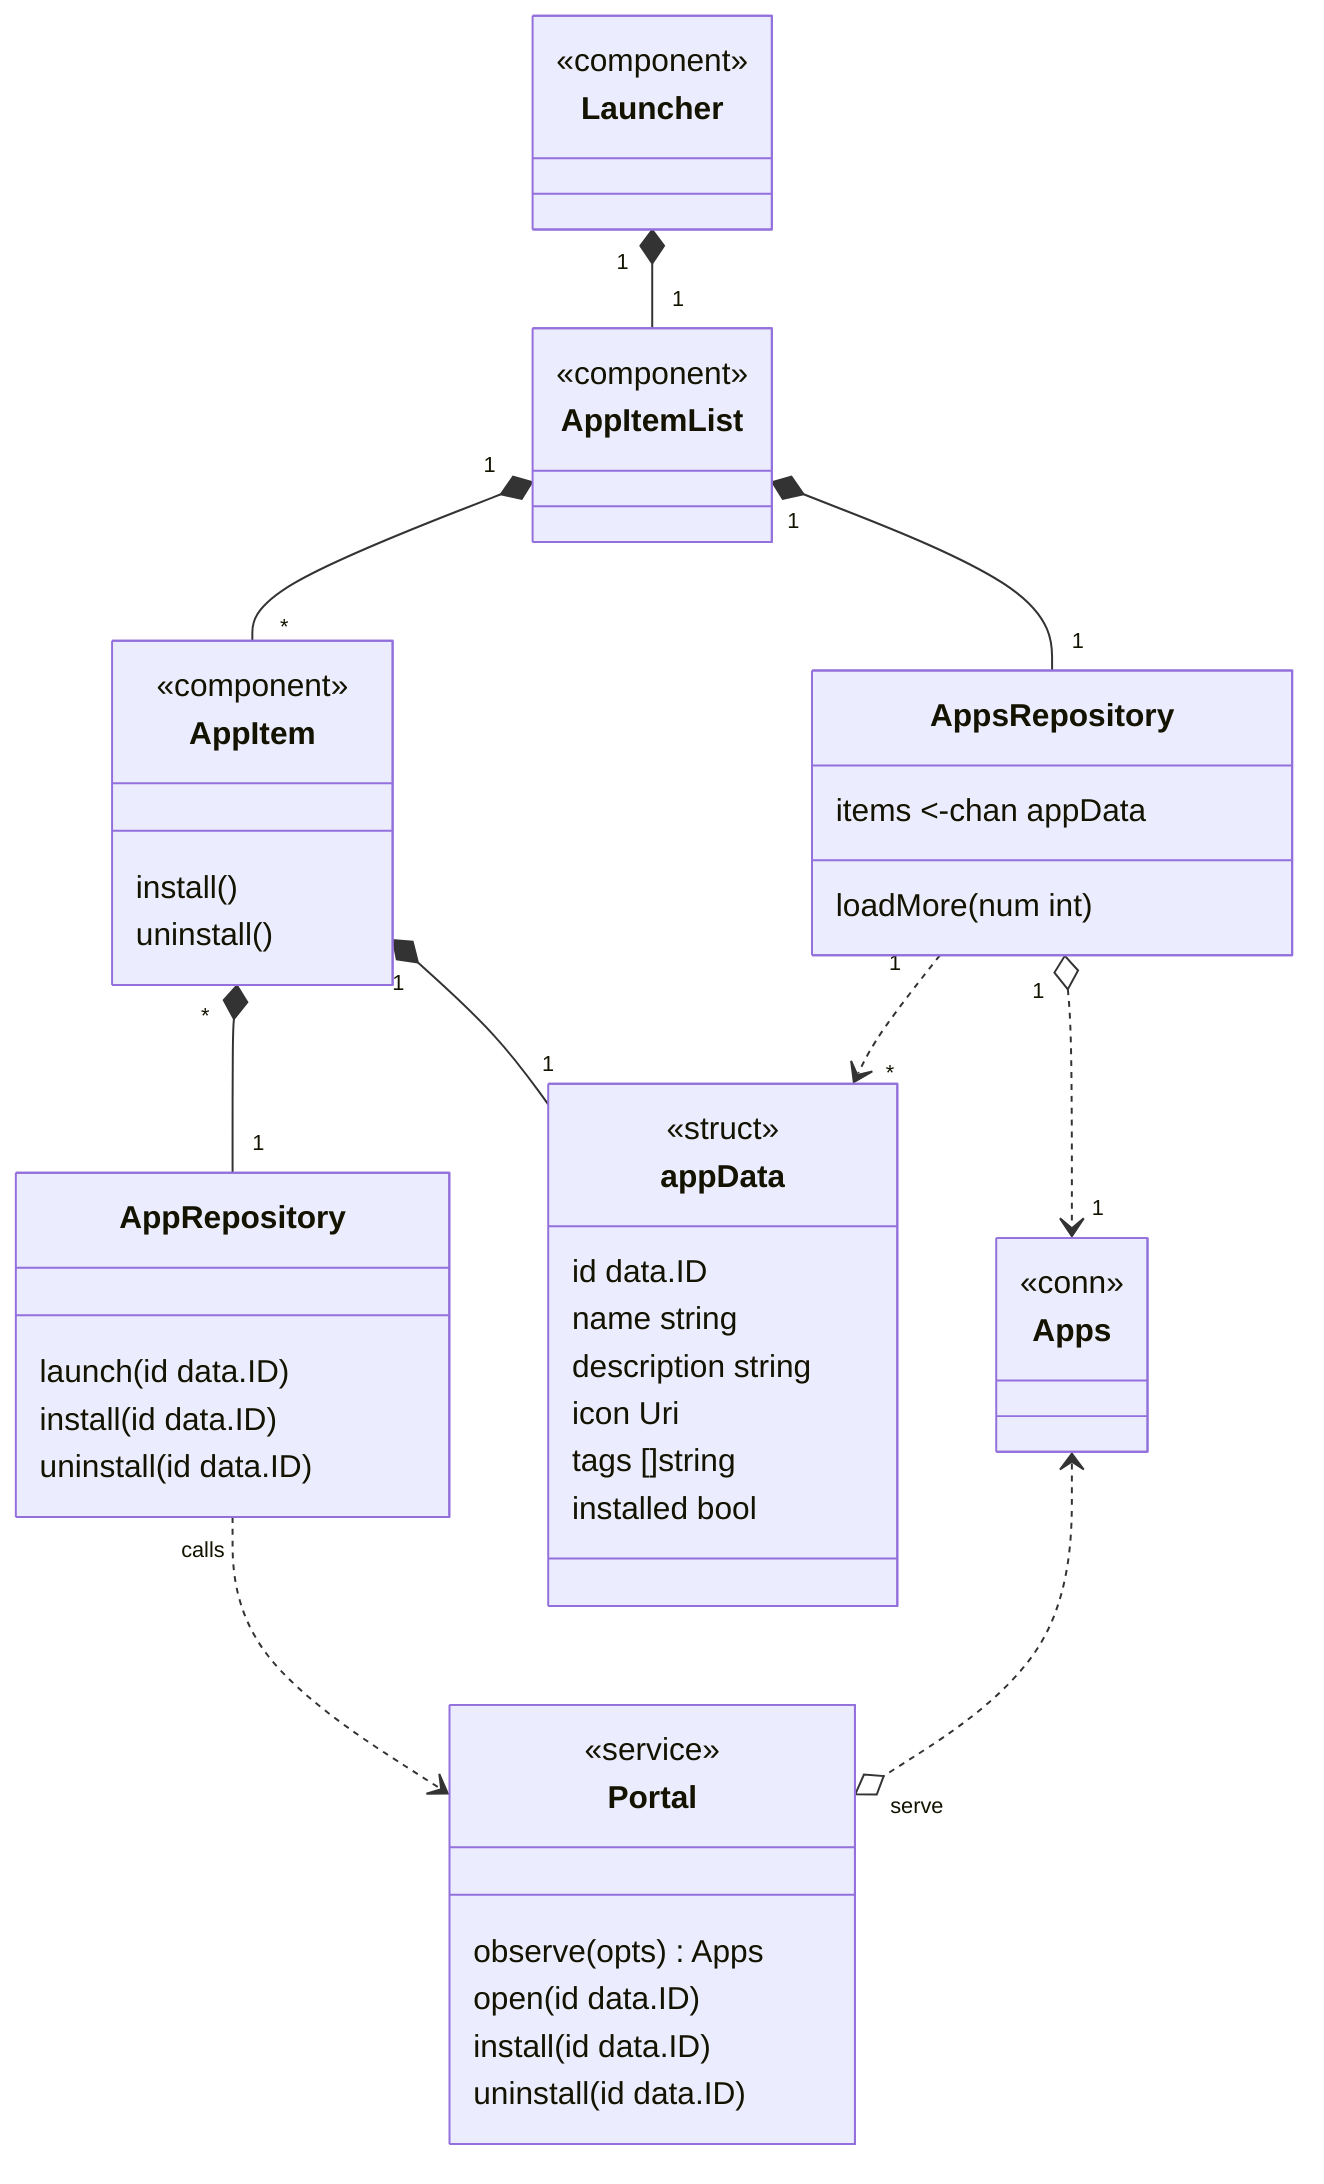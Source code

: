 classDiagram
    class Launcher {
        <<component>>
    }
    class AppItemList {
        <<component>>
    }
    class AppItem {
        <<component>>
        install()
        uninstall()
    }
    class AppsRepository {
        items <-chan appData
        loadMore(num int)
    }

    class appData {
        <<struct>>
        id data.ID
        name string
        description string
        icon Uri
        tags []string
        installed bool
    }
    class AppRepository {
        launch(id data.ID)
        install(id data.ID)
        uninstall(id data.ID)
    }
    class Apps {
        <<conn>>
    }
    class Portal {
        <<service>>
        observe(opts) Apps
        open(id data.ID)
        install(id data.ID)
        uninstall(id data.ID)
    }

    Launcher "1" *-- "1" AppItemList
    AppItemList "1" *-- "*" AppItem
    AppItemList "1" *-- "1" AppsRepository
    AppItem "*" *-- "1" AppRepository
    AppItem "1" *-- "1" appData
%%    appData "*" <.. "1"  AppsRepository
    AppsRepository "1" ..> "*" appData
    AppsRepository "1" o..> "1" Apps
    AppRepository "calls" ..> Portal
    Apps <..o "serve" Portal
    %%    AppsRepository "calls" ..> AppsRepository